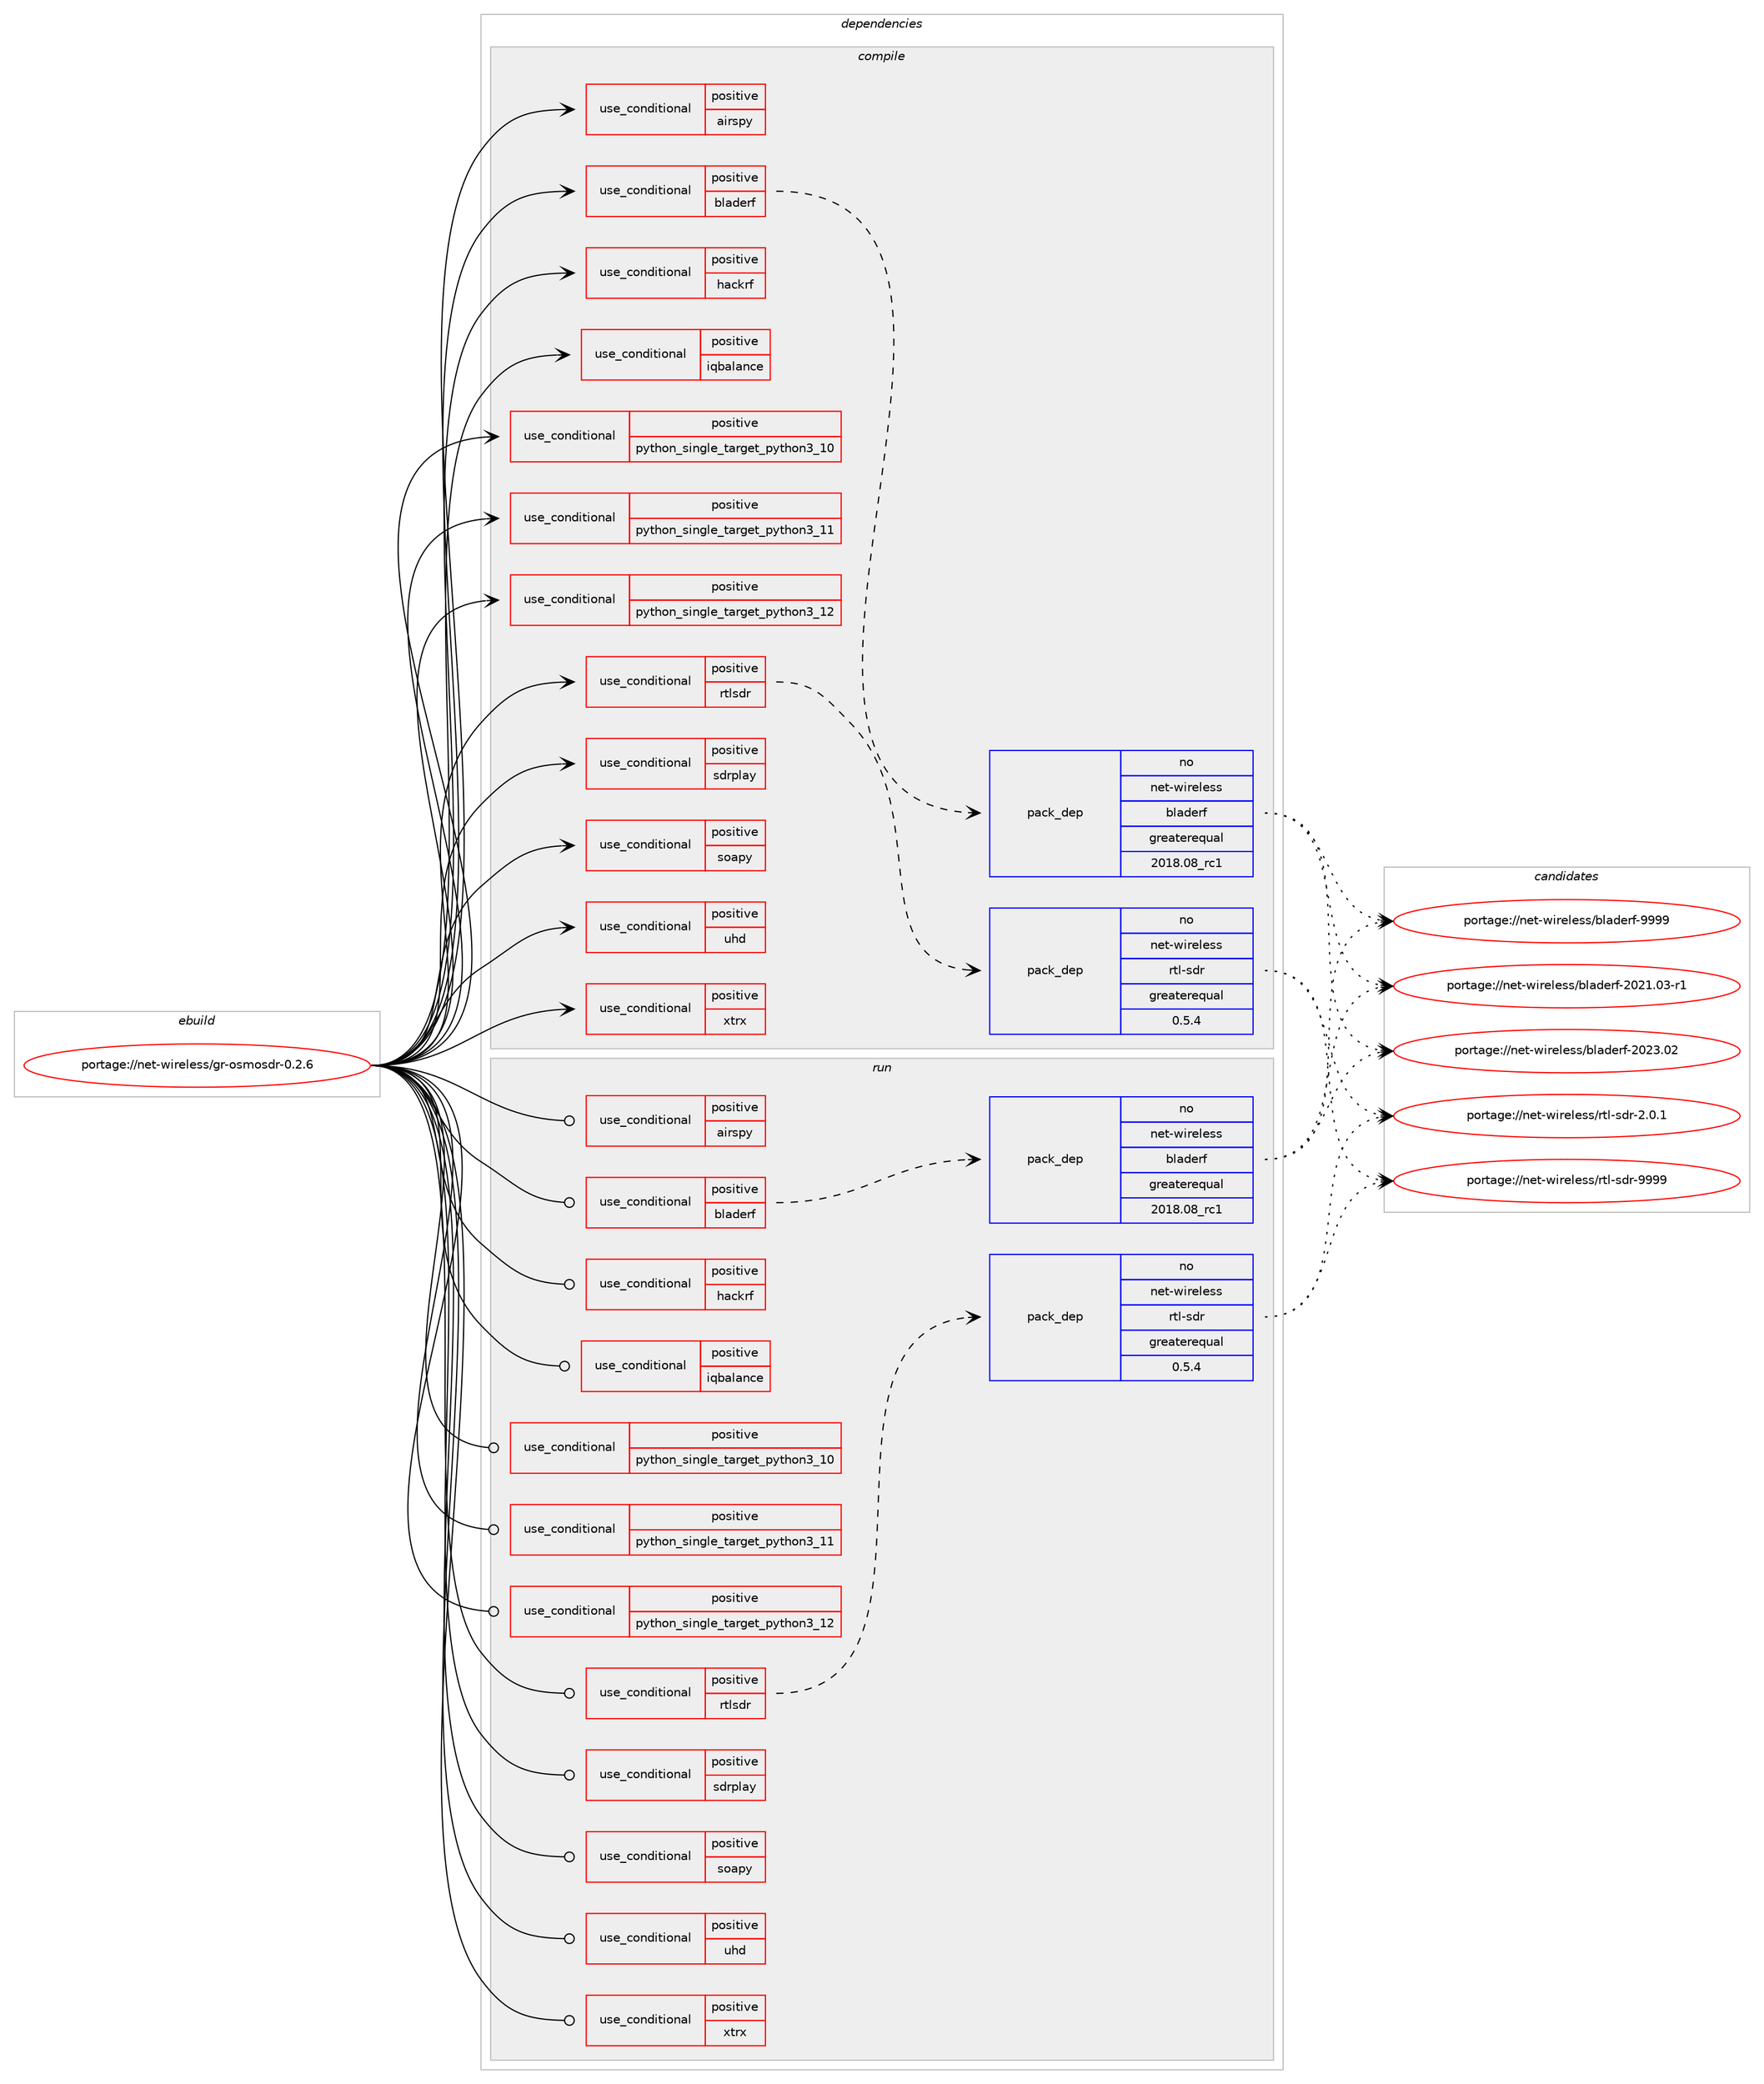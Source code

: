 digraph prolog {

# *************
# Graph options
# *************

newrank=true;
concentrate=true;
compound=true;
graph [rankdir=LR,fontname=Helvetica,fontsize=10,ranksep=1.5];#, ranksep=2.5, nodesep=0.2];
edge  [arrowhead=vee];
node  [fontname=Helvetica,fontsize=10];

# **********
# The ebuild
# **********

subgraph cluster_leftcol {
color=gray;
rank=same;
label=<<i>ebuild</i>>;
id [label="portage://net-wireless/gr-osmosdr-0.2.6", color=red, width=4, href="../net-wireless/gr-osmosdr-0.2.6.svg"];
}

# ****************
# The dependencies
# ****************

subgraph cluster_midcol {
color=gray;
label=<<i>dependencies</i>>;
subgraph cluster_compile {
fillcolor="#eeeeee";
style=filled;
label=<<i>compile</i>>;
subgraph cond100595 {
dependency196619 [label=<<TABLE BORDER="0" CELLBORDER="1" CELLSPACING="0" CELLPADDING="4"><TR><TD ROWSPAN="3" CELLPADDING="10">use_conditional</TD></TR><TR><TD>positive</TD></TR><TR><TD>airspy</TD></TR></TABLE>>, shape=none, color=red];
# *** BEGIN UNKNOWN DEPENDENCY TYPE (TODO) ***
# dependency196619 -> package_dependency(portage://net-wireless/gr-osmosdr-0.2.6,install,no,net-wireless,airspy,none,[,,],[],[])
# *** END UNKNOWN DEPENDENCY TYPE (TODO) ***

}
id:e -> dependency196619:w [weight=20,style="solid",arrowhead="vee"];
subgraph cond100596 {
dependency196620 [label=<<TABLE BORDER="0" CELLBORDER="1" CELLSPACING="0" CELLPADDING="4"><TR><TD ROWSPAN="3" CELLPADDING="10">use_conditional</TD></TR><TR><TD>positive</TD></TR><TR><TD>bladerf</TD></TR></TABLE>>, shape=none, color=red];
subgraph pack93282 {
dependency196621 [label=<<TABLE BORDER="0" CELLBORDER="1" CELLSPACING="0" CELLPADDING="4" WIDTH="220"><TR><TD ROWSPAN="6" CELLPADDING="30">pack_dep</TD></TR><TR><TD WIDTH="110">no</TD></TR><TR><TD>net-wireless</TD></TR><TR><TD>bladerf</TD></TR><TR><TD>greaterequal</TD></TR><TR><TD>2018.08_rc1</TD></TR></TABLE>>, shape=none, color=blue];
}
dependency196620:e -> dependency196621:w [weight=20,style="dashed",arrowhead="vee"];
}
id:e -> dependency196620:w [weight=20,style="solid",arrowhead="vee"];
subgraph cond100597 {
dependency196622 [label=<<TABLE BORDER="0" CELLBORDER="1" CELLSPACING="0" CELLPADDING="4"><TR><TD ROWSPAN="3" CELLPADDING="10">use_conditional</TD></TR><TR><TD>positive</TD></TR><TR><TD>hackrf</TD></TR></TABLE>>, shape=none, color=red];
# *** BEGIN UNKNOWN DEPENDENCY TYPE (TODO) ***
# dependency196622 -> package_dependency(portage://net-wireless/gr-osmosdr-0.2.6,install,no,net-libs,libhackrf,none,[,,],any_same_slot,[])
# *** END UNKNOWN DEPENDENCY TYPE (TODO) ***

}
id:e -> dependency196622:w [weight=20,style="solid",arrowhead="vee"];
subgraph cond100598 {
dependency196623 [label=<<TABLE BORDER="0" CELLBORDER="1" CELLSPACING="0" CELLPADDING="4"><TR><TD ROWSPAN="3" CELLPADDING="10">use_conditional</TD></TR><TR><TD>positive</TD></TR><TR><TD>iqbalance</TD></TR></TABLE>>, shape=none, color=red];
# *** BEGIN UNKNOWN DEPENDENCY TYPE (TODO) ***
# dependency196623 -> package_dependency(portage://net-wireless/gr-osmosdr-0.2.6,install,no,net-wireless,gr-iqbal,none,[,,],any_same_slot,[use(optenable(python_single_target_python3_10),negative),use(optenable(python_single_target_python3_11),negative),use(optenable(python_single_target_python3_12),negative)])
# *** END UNKNOWN DEPENDENCY TYPE (TODO) ***

}
id:e -> dependency196623:w [weight=20,style="solid",arrowhead="vee"];
subgraph cond100599 {
dependency196624 [label=<<TABLE BORDER="0" CELLBORDER="1" CELLSPACING="0" CELLPADDING="4"><TR><TD ROWSPAN="3" CELLPADDING="10">use_conditional</TD></TR><TR><TD>positive</TD></TR><TR><TD>python_single_target_python3_10</TD></TR></TABLE>>, shape=none, color=red];
# *** BEGIN UNKNOWN DEPENDENCY TYPE (TODO) ***
# dependency196624 -> package_dependency(portage://net-wireless/gr-osmosdr-0.2.6,install,no,dev-lang,python,none,[,,],[slot(3.10)],[])
# *** END UNKNOWN DEPENDENCY TYPE (TODO) ***

}
id:e -> dependency196624:w [weight=20,style="solid",arrowhead="vee"];
subgraph cond100600 {
dependency196625 [label=<<TABLE BORDER="0" CELLBORDER="1" CELLSPACING="0" CELLPADDING="4"><TR><TD ROWSPAN="3" CELLPADDING="10">use_conditional</TD></TR><TR><TD>positive</TD></TR><TR><TD>python_single_target_python3_11</TD></TR></TABLE>>, shape=none, color=red];
# *** BEGIN UNKNOWN DEPENDENCY TYPE (TODO) ***
# dependency196625 -> package_dependency(portage://net-wireless/gr-osmosdr-0.2.6,install,no,dev-lang,python,none,[,,],[slot(3.11)],[])
# *** END UNKNOWN DEPENDENCY TYPE (TODO) ***

}
id:e -> dependency196625:w [weight=20,style="solid",arrowhead="vee"];
subgraph cond100601 {
dependency196626 [label=<<TABLE BORDER="0" CELLBORDER="1" CELLSPACING="0" CELLPADDING="4"><TR><TD ROWSPAN="3" CELLPADDING="10">use_conditional</TD></TR><TR><TD>positive</TD></TR><TR><TD>python_single_target_python3_12</TD></TR></TABLE>>, shape=none, color=red];
# *** BEGIN UNKNOWN DEPENDENCY TYPE (TODO) ***
# dependency196626 -> package_dependency(portage://net-wireless/gr-osmosdr-0.2.6,install,no,dev-lang,python,none,[,,],[slot(3.12)],[])
# *** END UNKNOWN DEPENDENCY TYPE (TODO) ***

}
id:e -> dependency196626:w [weight=20,style="solid",arrowhead="vee"];
subgraph cond100602 {
dependency196627 [label=<<TABLE BORDER="0" CELLBORDER="1" CELLSPACING="0" CELLPADDING="4"><TR><TD ROWSPAN="3" CELLPADDING="10">use_conditional</TD></TR><TR><TD>positive</TD></TR><TR><TD>rtlsdr</TD></TR></TABLE>>, shape=none, color=red];
subgraph pack93283 {
dependency196628 [label=<<TABLE BORDER="0" CELLBORDER="1" CELLSPACING="0" CELLPADDING="4" WIDTH="220"><TR><TD ROWSPAN="6" CELLPADDING="30">pack_dep</TD></TR><TR><TD WIDTH="110">no</TD></TR><TR><TD>net-wireless</TD></TR><TR><TD>rtl-sdr</TD></TR><TR><TD>greaterequal</TD></TR><TR><TD>0.5.4</TD></TR></TABLE>>, shape=none, color=blue];
}
dependency196627:e -> dependency196628:w [weight=20,style="dashed",arrowhead="vee"];
}
id:e -> dependency196627:w [weight=20,style="solid",arrowhead="vee"];
subgraph cond100603 {
dependency196629 [label=<<TABLE BORDER="0" CELLBORDER="1" CELLSPACING="0" CELLPADDING="4"><TR><TD ROWSPAN="3" CELLPADDING="10">use_conditional</TD></TR><TR><TD>positive</TD></TR><TR><TD>sdrplay</TD></TR></TABLE>>, shape=none, color=red];
# *** BEGIN UNKNOWN DEPENDENCY TYPE (TODO) ***
# dependency196629 -> package_dependency(portage://net-wireless/gr-osmosdr-0.2.6,install,no,net-wireless,sdrplay,none,[,,],[],[])
# *** END UNKNOWN DEPENDENCY TYPE (TODO) ***

}
id:e -> dependency196629:w [weight=20,style="solid",arrowhead="vee"];
subgraph cond100604 {
dependency196630 [label=<<TABLE BORDER="0" CELLBORDER="1" CELLSPACING="0" CELLPADDING="4"><TR><TD ROWSPAN="3" CELLPADDING="10">use_conditional</TD></TR><TR><TD>positive</TD></TR><TR><TD>soapy</TD></TR></TABLE>>, shape=none, color=red];
# *** BEGIN UNKNOWN DEPENDENCY TYPE (TODO) ***
# dependency196630 -> package_dependency(portage://net-wireless/gr-osmosdr-0.2.6,install,no,net-wireless,soapysdr,none,[,,],any_same_slot,[])
# *** END UNKNOWN DEPENDENCY TYPE (TODO) ***

}
id:e -> dependency196630:w [weight=20,style="solid",arrowhead="vee"];
subgraph cond100605 {
dependency196631 [label=<<TABLE BORDER="0" CELLBORDER="1" CELLSPACING="0" CELLPADDING="4"><TR><TD ROWSPAN="3" CELLPADDING="10">use_conditional</TD></TR><TR><TD>positive</TD></TR><TR><TD>uhd</TD></TR></TABLE>>, shape=none, color=red];
# *** BEGIN UNKNOWN DEPENDENCY TYPE (TODO) ***
# dependency196631 -> package_dependency(portage://net-wireless/gr-osmosdr-0.2.6,install,no,net-wireless,uhd,none,[,,],any_same_slot,[use(optenable(python_single_target_python3_10),negative),use(optenable(python_single_target_python3_11),negative),use(optenable(python_single_target_python3_12),negative)])
# *** END UNKNOWN DEPENDENCY TYPE (TODO) ***

}
id:e -> dependency196631:w [weight=20,style="solid",arrowhead="vee"];
subgraph cond100606 {
dependency196632 [label=<<TABLE BORDER="0" CELLBORDER="1" CELLSPACING="0" CELLPADDING="4"><TR><TD ROWSPAN="3" CELLPADDING="10">use_conditional</TD></TR><TR><TD>positive</TD></TR><TR><TD>xtrx</TD></TR></TABLE>>, shape=none, color=red];
# *** BEGIN UNKNOWN DEPENDENCY TYPE (TODO) ***
# dependency196632 -> package_dependency(portage://net-wireless/gr-osmosdr-0.2.6,install,no,net-wireless,libxtrx,none,[,,],[],[])
# *** END UNKNOWN DEPENDENCY TYPE (TODO) ***

}
id:e -> dependency196632:w [weight=20,style="solid",arrowhead="vee"];
# *** BEGIN UNKNOWN DEPENDENCY TYPE (TODO) ***
# id -> package_dependency(portage://net-wireless/gr-osmosdr-0.2.6,install,no,dev-libs,boost,none,[,,],any_same_slot,[])
# *** END UNKNOWN DEPENDENCY TYPE (TODO) ***

# *** BEGIN UNKNOWN DEPENDENCY TYPE (TODO) ***
# id -> package_dependency(portage://net-wireless/gr-osmosdr-0.2.6,install,no,dev-libs,log4cpp,none,[,,],[],[])
# *** END UNKNOWN DEPENDENCY TYPE (TODO) ***

# *** BEGIN UNKNOWN DEPENDENCY TYPE (TODO) ***
# id -> package_dependency(portage://net-wireless/gr-osmosdr-0.2.6,install,no,net-wireless,gnuradio,none,[,,],[slot(0),equal],[use(optenable(python_single_target_python3_10),negative),use(optenable(python_single_target_python3_11),negative),use(optenable(python_single_target_python3_12),negative)])
# *** END UNKNOWN DEPENDENCY TYPE (TODO) ***

# *** BEGIN UNKNOWN DEPENDENCY TYPE (TODO) ***
# id -> package_dependency(portage://net-wireless/gr-osmosdr-0.2.6,install,no,sci-libs,volk,none,[,,],any_same_slot,[])
# *** END UNKNOWN DEPENDENCY TYPE (TODO) ***

}
subgraph cluster_compileandrun {
fillcolor="#eeeeee";
style=filled;
label=<<i>compile and run</i>>;
}
subgraph cluster_run {
fillcolor="#eeeeee";
style=filled;
label=<<i>run</i>>;
subgraph cond100607 {
dependency196633 [label=<<TABLE BORDER="0" CELLBORDER="1" CELLSPACING="0" CELLPADDING="4"><TR><TD ROWSPAN="3" CELLPADDING="10">use_conditional</TD></TR><TR><TD>positive</TD></TR><TR><TD>airspy</TD></TR></TABLE>>, shape=none, color=red];
# *** BEGIN UNKNOWN DEPENDENCY TYPE (TODO) ***
# dependency196633 -> package_dependency(portage://net-wireless/gr-osmosdr-0.2.6,run,no,net-wireless,airspy,none,[,,],[],[])
# *** END UNKNOWN DEPENDENCY TYPE (TODO) ***

}
id:e -> dependency196633:w [weight=20,style="solid",arrowhead="odot"];
subgraph cond100608 {
dependency196634 [label=<<TABLE BORDER="0" CELLBORDER="1" CELLSPACING="0" CELLPADDING="4"><TR><TD ROWSPAN="3" CELLPADDING="10">use_conditional</TD></TR><TR><TD>positive</TD></TR><TR><TD>bladerf</TD></TR></TABLE>>, shape=none, color=red];
subgraph pack93284 {
dependency196635 [label=<<TABLE BORDER="0" CELLBORDER="1" CELLSPACING="0" CELLPADDING="4" WIDTH="220"><TR><TD ROWSPAN="6" CELLPADDING="30">pack_dep</TD></TR><TR><TD WIDTH="110">no</TD></TR><TR><TD>net-wireless</TD></TR><TR><TD>bladerf</TD></TR><TR><TD>greaterequal</TD></TR><TR><TD>2018.08_rc1</TD></TR></TABLE>>, shape=none, color=blue];
}
dependency196634:e -> dependency196635:w [weight=20,style="dashed",arrowhead="vee"];
}
id:e -> dependency196634:w [weight=20,style="solid",arrowhead="odot"];
subgraph cond100609 {
dependency196636 [label=<<TABLE BORDER="0" CELLBORDER="1" CELLSPACING="0" CELLPADDING="4"><TR><TD ROWSPAN="3" CELLPADDING="10">use_conditional</TD></TR><TR><TD>positive</TD></TR><TR><TD>hackrf</TD></TR></TABLE>>, shape=none, color=red];
# *** BEGIN UNKNOWN DEPENDENCY TYPE (TODO) ***
# dependency196636 -> package_dependency(portage://net-wireless/gr-osmosdr-0.2.6,run,no,net-libs,libhackrf,none,[,,],any_same_slot,[])
# *** END UNKNOWN DEPENDENCY TYPE (TODO) ***

}
id:e -> dependency196636:w [weight=20,style="solid",arrowhead="odot"];
subgraph cond100610 {
dependency196637 [label=<<TABLE BORDER="0" CELLBORDER="1" CELLSPACING="0" CELLPADDING="4"><TR><TD ROWSPAN="3" CELLPADDING="10">use_conditional</TD></TR><TR><TD>positive</TD></TR><TR><TD>iqbalance</TD></TR></TABLE>>, shape=none, color=red];
# *** BEGIN UNKNOWN DEPENDENCY TYPE (TODO) ***
# dependency196637 -> package_dependency(portage://net-wireless/gr-osmosdr-0.2.6,run,no,net-wireless,gr-iqbal,none,[,,],any_same_slot,[use(optenable(python_single_target_python3_10),negative),use(optenable(python_single_target_python3_11),negative),use(optenable(python_single_target_python3_12),negative)])
# *** END UNKNOWN DEPENDENCY TYPE (TODO) ***

}
id:e -> dependency196637:w [weight=20,style="solid",arrowhead="odot"];
subgraph cond100611 {
dependency196638 [label=<<TABLE BORDER="0" CELLBORDER="1" CELLSPACING="0" CELLPADDING="4"><TR><TD ROWSPAN="3" CELLPADDING="10">use_conditional</TD></TR><TR><TD>positive</TD></TR><TR><TD>python_single_target_python3_10</TD></TR></TABLE>>, shape=none, color=red];
# *** BEGIN UNKNOWN DEPENDENCY TYPE (TODO) ***
# dependency196638 -> package_dependency(portage://net-wireless/gr-osmosdr-0.2.6,run,no,dev-lang,python,none,[,,],[slot(3.10)],[])
# *** END UNKNOWN DEPENDENCY TYPE (TODO) ***

}
id:e -> dependency196638:w [weight=20,style="solid",arrowhead="odot"];
subgraph cond100612 {
dependency196639 [label=<<TABLE BORDER="0" CELLBORDER="1" CELLSPACING="0" CELLPADDING="4"><TR><TD ROWSPAN="3" CELLPADDING="10">use_conditional</TD></TR><TR><TD>positive</TD></TR><TR><TD>python_single_target_python3_11</TD></TR></TABLE>>, shape=none, color=red];
# *** BEGIN UNKNOWN DEPENDENCY TYPE (TODO) ***
# dependency196639 -> package_dependency(portage://net-wireless/gr-osmosdr-0.2.6,run,no,dev-lang,python,none,[,,],[slot(3.11)],[])
# *** END UNKNOWN DEPENDENCY TYPE (TODO) ***

}
id:e -> dependency196639:w [weight=20,style="solid",arrowhead="odot"];
subgraph cond100613 {
dependency196640 [label=<<TABLE BORDER="0" CELLBORDER="1" CELLSPACING="0" CELLPADDING="4"><TR><TD ROWSPAN="3" CELLPADDING="10">use_conditional</TD></TR><TR><TD>positive</TD></TR><TR><TD>python_single_target_python3_12</TD></TR></TABLE>>, shape=none, color=red];
# *** BEGIN UNKNOWN DEPENDENCY TYPE (TODO) ***
# dependency196640 -> package_dependency(portage://net-wireless/gr-osmosdr-0.2.6,run,no,dev-lang,python,none,[,,],[slot(3.12)],[])
# *** END UNKNOWN DEPENDENCY TYPE (TODO) ***

}
id:e -> dependency196640:w [weight=20,style="solid",arrowhead="odot"];
subgraph cond100614 {
dependency196641 [label=<<TABLE BORDER="0" CELLBORDER="1" CELLSPACING="0" CELLPADDING="4"><TR><TD ROWSPAN="3" CELLPADDING="10">use_conditional</TD></TR><TR><TD>positive</TD></TR><TR><TD>rtlsdr</TD></TR></TABLE>>, shape=none, color=red];
subgraph pack93285 {
dependency196642 [label=<<TABLE BORDER="0" CELLBORDER="1" CELLSPACING="0" CELLPADDING="4" WIDTH="220"><TR><TD ROWSPAN="6" CELLPADDING="30">pack_dep</TD></TR><TR><TD WIDTH="110">no</TD></TR><TR><TD>net-wireless</TD></TR><TR><TD>rtl-sdr</TD></TR><TR><TD>greaterequal</TD></TR><TR><TD>0.5.4</TD></TR></TABLE>>, shape=none, color=blue];
}
dependency196641:e -> dependency196642:w [weight=20,style="dashed",arrowhead="vee"];
}
id:e -> dependency196641:w [weight=20,style="solid",arrowhead="odot"];
subgraph cond100615 {
dependency196643 [label=<<TABLE BORDER="0" CELLBORDER="1" CELLSPACING="0" CELLPADDING="4"><TR><TD ROWSPAN="3" CELLPADDING="10">use_conditional</TD></TR><TR><TD>positive</TD></TR><TR><TD>sdrplay</TD></TR></TABLE>>, shape=none, color=red];
# *** BEGIN UNKNOWN DEPENDENCY TYPE (TODO) ***
# dependency196643 -> package_dependency(portage://net-wireless/gr-osmosdr-0.2.6,run,no,net-wireless,sdrplay,none,[,,],[],[])
# *** END UNKNOWN DEPENDENCY TYPE (TODO) ***

}
id:e -> dependency196643:w [weight=20,style="solid",arrowhead="odot"];
subgraph cond100616 {
dependency196644 [label=<<TABLE BORDER="0" CELLBORDER="1" CELLSPACING="0" CELLPADDING="4"><TR><TD ROWSPAN="3" CELLPADDING="10">use_conditional</TD></TR><TR><TD>positive</TD></TR><TR><TD>soapy</TD></TR></TABLE>>, shape=none, color=red];
# *** BEGIN UNKNOWN DEPENDENCY TYPE (TODO) ***
# dependency196644 -> package_dependency(portage://net-wireless/gr-osmosdr-0.2.6,run,no,net-wireless,soapysdr,none,[,,],any_same_slot,[])
# *** END UNKNOWN DEPENDENCY TYPE (TODO) ***

}
id:e -> dependency196644:w [weight=20,style="solid",arrowhead="odot"];
subgraph cond100617 {
dependency196645 [label=<<TABLE BORDER="0" CELLBORDER="1" CELLSPACING="0" CELLPADDING="4"><TR><TD ROWSPAN="3" CELLPADDING="10">use_conditional</TD></TR><TR><TD>positive</TD></TR><TR><TD>uhd</TD></TR></TABLE>>, shape=none, color=red];
# *** BEGIN UNKNOWN DEPENDENCY TYPE (TODO) ***
# dependency196645 -> package_dependency(portage://net-wireless/gr-osmosdr-0.2.6,run,no,net-wireless,uhd,none,[,,],any_same_slot,[use(optenable(python_single_target_python3_10),negative),use(optenable(python_single_target_python3_11),negative),use(optenable(python_single_target_python3_12),negative)])
# *** END UNKNOWN DEPENDENCY TYPE (TODO) ***

}
id:e -> dependency196645:w [weight=20,style="solid",arrowhead="odot"];
subgraph cond100618 {
dependency196646 [label=<<TABLE BORDER="0" CELLBORDER="1" CELLSPACING="0" CELLPADDING="4"><TR><TD ROWSPAN="3" CELLPADDING="10">use_conditional</TD></TR><TR><TD>positive</TD></TR><TR><TD>xtrx</TD></TR></TABLE>>, shape=none, color=red];
# *** BEGIN UNKNOWN DEPENDENCY TYPE (TODO) ***
# dependency196646 -> package_dependency(portage://net-wireless/gr-osmosdr-0.2.6,run,no,net-wireless,libxtrx,none,[,,],[],[])
# *** END UNKNOWN DEPENDENCY TYPE (TODO) ***

}
id:e -> dependency196646:w [weight=20,style="solid",arrowhead="odot"];
# *** BEGIN UNKNOWN DEPENDENCY TYPE (TODO) ***
# id -> package_dependency(portage://net-wireless/gr-osmosdr-0.2.6,run,no,dev-libs,boost,none,[,,],any_same_slot,[])
# *** END UNKNOWN DEPENDENCY TYPE (TODO) ***

# *** BEGIN UNKNOWN DEPENDENCY TYPE (TODO) ***
# id -> package_dependency(portage://net-wireless/gr-osmosdr-0.2.6,run,no,dev-libs,log4cpp,none,[,,],[],[])
# *** END UNKNOWN DEPENDENCY TYPE (TODO) ***

# *** BEGIN UNKNOWN DEPENDENCY TYPE (TODO) ***
# id -> package_dependency(portage://net-wireless/gr-osmosdr-0.2.6,run,no,net-wireless,gnuradio,none,[,,],[slot(0),equal],[use(optenable(python_single_target_python3_10),negative),use(optenable(python_single_target_python3_11),negative),use(optenable(python_single_target_python3_12),negative)])
# *** END UNKNOWN DEPENDENCY TYPE (TODO) ***

# *** BEGIN UNKNOWN DEPENDENCY TYPE (TODO) ***
# id -> package_dependency(portage://net-wireless/gr-osmosdr-0.2.6,run,no,sci-libs,volk,none,[,,],any_same_slot,[])
# *** END UNKNOWN DEPENDENCY TYPE (TODO) ***

}
}

# **************
# The candidates
# **************

subgraph cluster_choices {
rank=same;
color=gray;
label=<<i>candidates</i>>;

subgraph choice93282 {
color=black;
nodesep=1;
choice1101011164511910511410110810111511547981089710010111410245504850494648514511449 [label="portage://net-wireless/bladerf-2021.03-r1", color=red, width=4,href="../net-wireless/bladerf-2021.03-r1.svg"];
choice110101116451191051141011081011151154798108971001011141024550485051464850 [label="portage://net-wireless/bladerf-2023.02", color=red, width=4,href="../net-wireless/bladerf-2023.02.svg"];
choice110101116451191051141011081011151154798108971001011141024557575757 [label="portage://net-wireless/bladerf-9999", color=red, width=4,href="../net-wireless/bladerf-9999.svg"];
dependency196621:e -> choice1101011164511910511410110810111511547981089710010111410245504850494648514511449:w [style=dotted,weight="100"];
dependency196621:e -> choice110101116451191051141011081011151154798108971001011141024550485051464850:w [style=dotted,weight="100"];
dependency196621:e -> choice110101116451191051141011081011151154798108971001011141024557575757:w [style=dotted,weight="100"];
}
subgraph choice93283 {
color=black;
nodesep=1;
choice110101116451191051141011081011151154711411610845115100114455046484649 [label="portage://net-wireless/rtl-sdr-2.0.1", color=red, width=4,href="../net-wireless/rtl-sdr-2.0.1.svg"];
choice1101011164511910511410110810111511547114116108451151001144557575757 [label="portage://net-wireless/rtl-sdr-9999", color=red, width=4,href="../net-wireless/rtl-sdr-9999.svg"];
dependency196628:e -> choice110101116451191051141011081011151154711411610845115100114455046484649:w [style=dotted,weight="100"];
dependency196628:e -> choice1101011164511910511410110810111511547114116108451151001144557575757:w [style=dotted,weight="100"];
}
subgraph choice93284 {
color=black;
nodesep=1;
choice1101011164511910511410110810111511547981089710010111410245504850494648514511449 [label="portage://net-wireless/bladerf-2021.03-r1", color=red, width=4,href="../net-wireless/bladerf-2021.03-r1.svg"];
choice110101116451191051141011081011151154798108971001011141024550485051464850 [label="portage://net-wireless/bladerf-2023.02", color=red, width=4,href="../net-wireless/bladerf-2023.02.svg"];
choice110101116451191051141011081011151154798108971001011141024557575757 [label="portage://net-wireless/bladerf-9999", color=red, width=4,href="../net-wireless/bladerf-9999.svg"];
dependency196635:e -> choice1101011164511910511410110810111511547981089710010111410245504850494648514511449:w [style=dotted,weight="100"];
dependency196635:e -> choice110101116451191051141011081011151154798108971001011141024550485051464850:w [style=dotted,weight="100"];
dependency196635:e -> choice110101116451191051141011081011151154798108971001011141024557575757:w [style=dotted,weight="100"];
}
subgraph choice93285 {
color=black;
nodesep=1;
choice110101116451191051141011081011151154711411610845115100114455046484649 [label="portage://net-wireless/rtl-sdr-2.0.1", color=red, width=4,href="../net-wireless/rtl-sdr-2.0.1.svg"];
choice1101011164511910511410110810111511547114116108451151001144557575757 [label="portage://net-wireless/rtl-sdr-9999", color=red, width=4,href="../net-wireless/rtl-sdr-9999.svg"];
dependency196642:e -> choice110101116451191051141011081011151154711411610845115100114455046484649:w [style=dotted,weight="100"];
dependency196642:e -> choice1101011164511910511410110810111511547114116108451151001144557575757:w [style=dotted,weight="100"];
}
}

}
